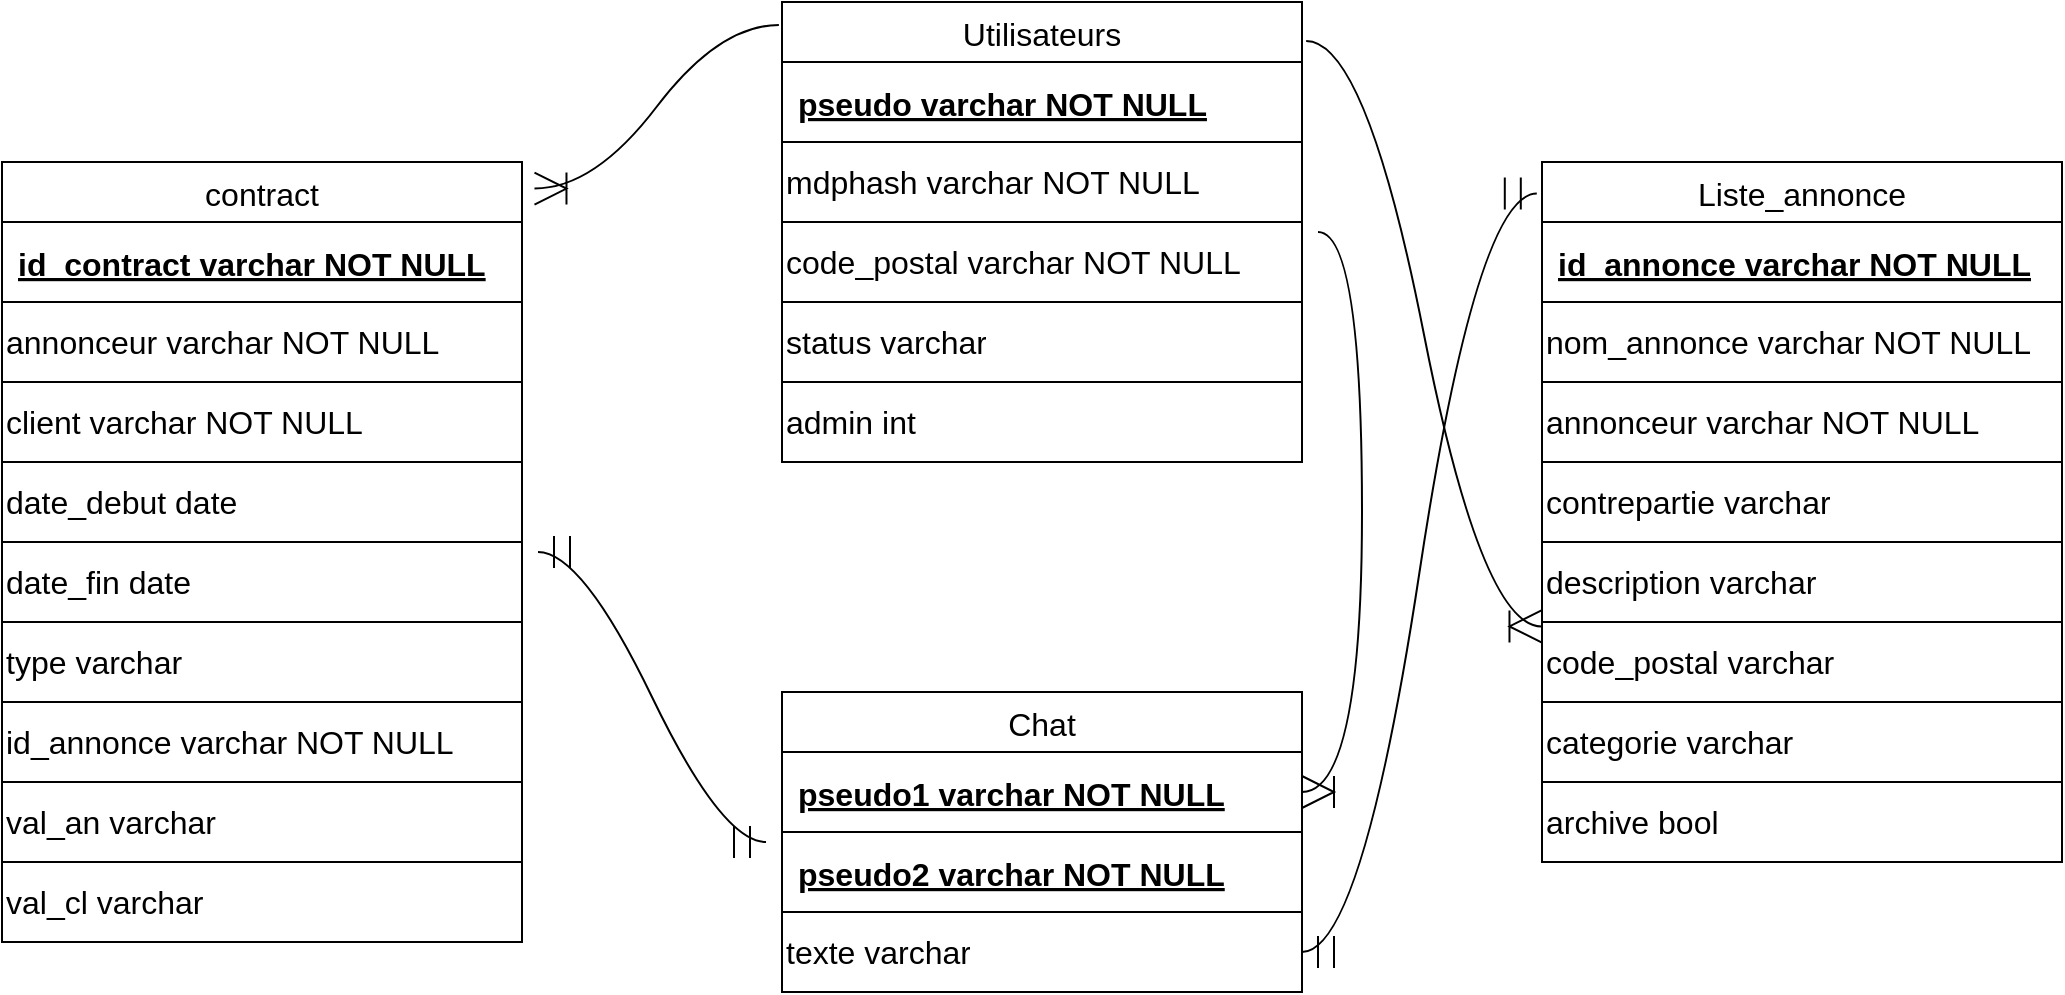 <mxfile version="20.7.4" type="device"><diagram id="R2lEEEUBdFMjLlhIrx00" name="Page-1"><mxGraphModel dx="1488" dy="725" grid="1" gridSize="10" guides="1" tooltips="1" connect="1" arrows="1" fold="1" page="1" pageScale="1" pageWidth="850" pageHeight="1100" math="0" shadow="0" extFonts="Permanent Marker^https://fonts.googleapis.com/css?family=Permanent+Marker"><root><mxCell id="0"/><mxCell id="1" parent="0"/><mxCell id="XsmOUzWwAtHdCLbkkomC-74" value="Utilisateurs" style="shape=table;startSize=30;container=1;collapsible=0;childLayout=tableLayout;fontSize=16;" parent="1" vertex="1"><mxGeometry x="190" y="130" width="260" height="230" as="geometry"/></mxCell><mxCell id="XsmOUzWwAtHdCLbkkomC-75" value="" style="shape=tableRow;horizontal=0;startSize=0;swimlaneHead=0;swimlaneBody=0;top=0;left=0;bottom=0;right=0;collapsible=0;dropTarget=0;fillColor=none;points=[[0,0.5],[1,0.5]];portConstraint=eastwest;fontSize=16;" parent="XsmOUzWwAtHdCLbkkomC-74" vertex="1"><mxGeometry y="30" width="260" height="40" as="geometry"/></mxCell><mxCell id="XsmOUzWwAtHdCLbkkomC-76" value="pseudo varchar NOT NULL " style="shape=partialRectangle;overflow=hidden;connectable=0;fillColor=none;top=0;left=0;bottom=0;right=0;align=left;spacingLeft=6;fontStyle=5;fontSize=16;" parent="XsmOUzWwAtHdCLbkkomC-75" vertex="1"><mxGeometry width="260" height="40" as="geometry"><mxRectangle width="260" height="40" as="alternateBounds"/></mxGeometry></mxCell><mxCell id="XsmOUzWwAtHdCLbkkomC-77" value="" style="shape=tableRow;horizontal=0;startSize=0;swimlaneHead=0;swimlaneBody=0;top=0;left=0;bottom=0;right=0;collapsible=0;dropTarget=0;fillColor=none;points=[[0,0.5],[1,0.5]];portConstraint=eastwest;fontSize=16;" parent="XsmOUzWwAtHdCLbkkomC-74" vertex="1"><mxGeometry y="70" width="260" height="40" as="geometry"/></mxCell><mxCell id="XsmOUzWwAtHdCLbkkomC-78" value="mdphash varchar NOT NULL" style="shape=partialRectangle;html=1;whiteSpace=wrap;connectable=0;overflow=hidden;fillColor=none;top=0;left=0;bottom=0;right=0;pointerEvents=1;fontSize=16;align=left;" parent="XsmOUzWwAtHdCLbkkomC-77" vertex="1"><mxGeometry width="260" height="40" as="geometry"><mxRectangle width="260" height="40" as="alternateBounds"/></mxGeometry></mxCell><mxCell id="XsmOUzWwAtHdCLbkkomC-81" value="" style="shape=tableRow;horizontal=0;startSize=0;swimlaneHead=0;swimlaneBody=0;top=0;left=0;bottom=0;right=0;collapsible=0;dropTarget=0;fillColor=none;points=[[0,0.5],[1,0.5]];portConstraint=eastwest;fontSize=16;" parent="XsmOUzWwAtHdCLbkkomC-74" vertex="1"><mxGeometry y="110" width="260" height="40" as="geometry"/></mxCell><mxCell id="XsmOUzWwAtHdCLbkkomC-82" value="code_postal varchar NOT NULL" style="shape=partialRectangle;html=1;whiteSpace=wrap;connectable=0;overflow=hidden;fillColor=none;top=0;left=0;bottom=0;right=0;pointerEvents=1;fontSize=16;align=left;" parent="XsmOUzWwAtHdCLbkkomC-81" vertex="1"><mxGeometry width="260" height="40" as="geometry"><mxRectangle width="260" height="40" as="alternateBounds"/></mxGeometry></mxCell><mxCell id="XsmOUzWwAtHdCLbkkomC-83" value="" style="shape=tableRow;horizontal=0;startSize=0;swimlaneHead=0;swimlaneBody=0;top=0;left=0;bottom=0;right=0;collapsible=0;dropTarget=0;fillColor=none;points=[[0,0.5],[1,0.5]];portConstraint=eastwest;fontSize=16;" parent="XsmOUzWwAtHdCLbkkomC-74" vertex="1"><mxGeometry y="150" width="260" height="40" as="geometry"/></mxCell><mxCell id="XsmOUzWwAtHdCLbkkomC-84" value="status varchar" style="shape=partialRectangle;html=1;whiteSpace=wrap;connectable=0;overflow=hidden;fillColor=none;top=0;left=0;bottom=0;right=0;pointerEvents=1;fontSize=16;align=left;" parent="XsmOUzWwAtHdCLbkkomC-83" vertex="1"><mxGeometry width="260" height="40" as="geometry"><mxRectangle width="260" height="40" as="alternateBounds"/></mxGeometry></mxCell><mxCell id="XsmOUzWwAtHdCLbkkomC-85" value="" style="shape=tableRow;horizontal=0;startSize=0;swimlaneHead=0;swimlaneBody=0;top=0;left=0;bottom=0;right=0;collapsible=0;dropTarget=0;fillColor=none;points=[[0,0.5],[1,0.5]];portConstraint=eastwest;fontSize=16;" parent="XsmOUzWwAtHdCLbkkomC-74" vertex="1"><mxGeometry y="190" width="260" height="40" as="geometry"/></mxCell><mxCell id="XsmOUzWwAtHdCLbkkomC-86" value="admin int" style="shape=partialRectangle;html=1;whiteSpace=wrap;connectable=0;overflow=hidden;fillColor=none;top=0;left=0;bottom=0;right=0;pointerEvents=1;fontSize=16;align=left;" parent="XsmOUzWwAtHdCLbkkomC-85" vertex="1"><mxGeometry width="260" height="40" as="geometry"><mxRectangle width="260" height="40" as="alternateBounds"/></mxGeometry></mxCell><mxCell id="XsmOUzWwAtHdCLbkkomC-89" value="Liste_annonce" style="shape=table;startSize=30;container=1;collapsible=0;childLayout=tableLayout;fontSize=16;" parent="1" vertex="1"><mxGeometry x="570" y="210" width="260" height="350" as="geometry"/></mxCell><mxCell id="XsmOUzWwAtHdCLbkkomC-90" value="" style="shape=tableRow;horizontal=0;startSize=0;swimlaneHead=0;swimlaneBody=0;top=0;left=0;bottom=0;right=0;collapsible=0;dropTarget=0;fillColor=none;points=[[0,0.5],[1,0.5]];portConstraint=eastwest;fontSize=16;" parent="XsmOUzWwAtHdCLbkkomC-89" vertex="1"><mxGeometry y="30" width="260" height="40" as="geometry"/></mxCell><mxCell id="XsmOUzWwAtHdCLbkkomC-91" value="id_annonce varchar NOT NULL " style="shape=partialRectangle;overflow=hidden;connectable=0;fillColor=none;top=0;left=0;bottom=0;right=0;align=left;spacingLeft=6;fontStyle=5;fontSize=16;" parent="XsmOUzWwAtHdCLbkkomC-90" vertex="1"><mxGeometry width="260" height="40" as="geometry"><mxRectangle width="260" height="40" as="alternateBounds"/></mxGeometry></mxCell><mxCell id="XsmOUzWwAtHdCLbkkomC-92" value="" style="shape=tableRow;horizontal=0;startSize=0;swimlaneHead=0;swimlaneBody=0;top=0;left=0;bottom=0;right=0;collapsible=0;dropTarget=0;fillColor=none;points=[[0,0.5],[1,0.5]];portConstraint=eastwest;fontSize=16;" parent="XsmOUzWwAtHdCLbkkomC-89" vertex="1"><mxGeometry y="70" width="260" height="40" as="geometry"/></mxCell><mxCell id="XsmOUzWwAtHdCLbkkomC-93" value="nom_annonce varchar NOT NULL" style="shape=partialRectangle;html=1;whiteSpace=wrap;connectable=0;overflow=hidden;fillColor=none;top=0;left=0;bottom=0;right=0;pointerEvents=1;fontSize=16;align=left;" parent="XsmOUzWwAtHdCLbkkomC-92" vertex="1"><mxGeometry width="260" height="40" as="geometry"><mxRectangle width="260" height="40" as="alternateBounds"/></mxGeometry></mxCell><mxCell id="XsmOUzWwAtHdCLbkkomC-94" value="" style="shape=tableRow;horizontal=0;startSize=0;swimlaneHead=0;swimlaneBody=0;top=0;left=0;bottom=0;right=0;collapsible=0;dropTarget=0;fillColor=none;points=[[0,0.5],[1,0.5]];portConstraint=eastwest;fontSize=16;" parent="XsmOUzWwAtHdCLbkkomC-89" vertex="1"><mxGeometry y="110" width="260" height="40" as="geometry"/></mxCell><mxCell id="XsmOUzWwAtHdCLbkkomC-95" value="annonceur varchar NOT NULL" style="shape=partialRectangle;html=1;whiteSpace=wrap;connectable=0;overflow=hidden;fillColor=none;top=0;left=0;bottom=0;right=0;pointerEvents=1;fontSize=16;portConstraint=eastwest;align=left;" parent="XsmOUzWwAtHdCLbkkomC-94" vertex="1"><mxGeometry width="260" height="40" as="geometry"><mxRectangle width="260" height="40" as="alternateBounds"/></mxGeometry></mxCell><mxCell id="XsmOUzWwAtHdCLbkkomC-96" value="" style="shape=tableRow;horizontal=0;startSize=0;swimlaneHead=0;swimlaneBody=0;top=0;left=0;bottom=0;right=0;collapsible=0;dropTarget=0;fillColor=none;points=[[0,0.5],[1,0.5]];portConstraint=eastwest;fontSize=16;" parent="XsmOUzWwAtHdCLbkkomC-89" vertex="1"><mxGeometry y="150" width="260" height="40" as="geometry"/></mxCell><mxCell id="XsmOUzWwAtHdCLbkkomC-97" value="contrepartie varchar " style="shape=partialRectangle;html=1;whiteSpace=wrap;connectable=0;overflow=hidden;fillColor=none;top=0;left=0;bottom=0;right=0;pointerEvents=1;fontSize=16;align=left;" parent="XsmOUzWwAtHdCLbkkomC-96" vertex="1"><mxGeometry width="260" height="40" as="geometry"><mxRectangle width="260" height="40" as="alternateBounds"/></mxGeometry></mxCell><mxCell id="XsmOUzWwAtHdCLbkkomC-98" value="" style="shape=tableRow;horizontal=0;startSize=0;swimlaneHead=0;swimlaneBody=0;top=0;left=0;bottom=0;right=0;collapsible=0;dropTarget=0;fillColor=none;points=[[0,0.5],[1,0.5]];portConstraint=eastwest;fontSize=16;" parent="XsmOUzWwAtHdCLbkkomC-89" vertex="1"><mxGeometry y="190" width="260" height="40" as="geometry"/></mxCell><mxCell id="XsmOUzWwAtHdCLbkkomC-99" value="description varchar" style="shape=partialRectangle;html=1;whiteSpace=wrap;connectable=0;overflow=hidden;fillColor=none;top=0;left=0;bottom=0;right=0;pointerEvents=1;fontSize=16;align=left;" parent="XsmOUzWwAtHdCLbkkomC-98" vertex="1"><mxGeometry width="260" height="40" as="geometry"><mxRectangle width="260" height="40" as="alternateBounds"/></mxGeometry></mxCell><mxCell id="XsmOUzWwAtHdCLbkkomC-100" value="" style="shape=tableRow;horizontal=0;startSize=0;swimlaneHead=0;swimlaneBody=0;top=0;left=0;bottom=0;right=0;collapsible=0;dropTarget=0;fillColor=none;points=[[0,0.5],[1,0.5]];portConstraint=eastwest;fontSize=16;" parent="XsmOUzWwAtHdCLbkkomC-89" vertex="1"><mxGeometry y="230" width="260" height="40" as="geometry"/></mxCell><mxCell id="XsmOUzWwAtHdCLbkkomC-101" value="code_postal varchar" style="shape=partialRectangle;html=1;whiteSpace=wrap;connectable=0;overflow=hidden;fillColor=none;top=0;left=0;bottom=0;right=0;pointerEvents=1;fontSize=16;align=left;" parent="XsmOUzWwAtHdCLbkkomC-100" vertex="1"><mxGeometry width="260" height="40" as="geometry"><mxRectangle width="260" height="40" as="alternateBounds"/></mxGeometry></mxCell><mxCell id="XsmOUzWwAtHdCLbkkomC-102" style="shape=tableRow;horizontal=0;startSize=0;swimlaneHead=0;swimlaneBody=0;top=0;left=0;bottom=0;right=0;collapsible=0;dropTarget=0;fillColor=none;points=[[0,0.5],[1,0.5]];portConstraint=eastwest;fontSize=16;" parent="XsmOUzWwAtHdCLbkkomC-89" vertex="1"><mxGeometry y="270" width="260" height="40" as="geometry"/></mxCell><mxCell id="XsmOUzWwAtHdCLbkkomC-103" value="categorie varchar" style="shape=partialRectangle;html=1;whiteSpace=wrap;connectable=0;overflow=hidden;fillColor=none;top=0;left=0;bottom=0;right=0;pointerEvents=1;fontSize=16;align=left;" parent="XsmOUzWwAtHdCLbkkomC-102" vertex="1"><mxGeometry width="260" height="40" as="geometry"><mxRectangle width="260" height="40" as="alternateBounds"/></mxGeometry></mxCell><mxCell id="XsmOUzWwAtHdCLbkkomC-104" style="shape=tableRow;horizontal=0;startSize=0;swimlaneHead=0;swimlaneBody=0;top=0;left=0;bottom=0;right=0;collapsible=0;dropTarget=0;fillColor=none;points=[[0,0.5],[1,0.5]];portConstraint=eastwest;fontSize=16;" parent="XsmOUzWwAtHdCLbkkomC-89" vertex="1"><mxGeometry y="310" width="260" height="40" as="geometry"/></mxCell><mxCell id="XsmOUzWwAtHdCLbkkomC-105" value="archive bool" style="shape=partialRectangle;html=1;whiteSpace=wrap;connectable=0;overflow=hidden;fillColor=none;top=0;left=0;bottom=0;right=0;pointerEvents=1;fontSize=16;align=left;" parent="XsmOUzWwAtHdCLbkkomC-104" vertex="1"><mxGeometry width="260" height="40" as="geometry"><mxRectangle width="260" height="40" as="alternateBounds"/></mxGeometry></mxCell><mxCell id="XsmOUzWwAtHdCLbkkomC-106" value="Chat" style="shape=table;startSize=30;container=1;collapsible=0;childLayout=tableLayout;fontSize=16;" parent="1" vertex="1"><mxGeometry x="190" y="475" width="260" height="150" as="geometry"/></mxCell><mxCell id="XsmOUzWwAtHdCLbkkomC-107" value="" style="shape=tableRow;horizontal=0;startSize=0;swimlaneHead=0;swimlaneBody=0;top=0;left=0;bottom=0;right=0;collapsible=0;dropTarget=0;fillColor=none;points=[[0,0.5],[1,0.5]];portConstraint=eastwest;fontSize=16;" parent="XsmOUzWwAtHdCLbkkomC-106" vertex="1"><mxGeometry y="30" width="260" height="40" as="geometry"/></mxCell><mxCell id="XsmOUzWwAtHdCLbkkomC-108" value="pseudo1 varchar NOT NULL " style="shape=partialRectangle;overflow=hidden;connectable=0;fillColor=none;top=0;left=0;bottom=0;right=0;align=left;spacingLeft=6;fontStyle=5;fontSize=16;" parent="XsmOUzWwAtHdCLbkkomC-107" vertex="1"><mxGeometry width="260" height="40" as="geometry"><mxRectangle width="260" height="40" as="alternateBounds"/></mxGeometry></mxCell><mxCell id="XsmOUzWwAtHdCLbkkomC-119" style="shape=tableRow;horizontal=0;startSize=0;swimlaneHead=0;swimlaneBody=0;top=0;left=0;bottom=0;right=0;collapsible=0;dropTarget=0;fillColor=none;points=[[0,0.5],[1,0.5]];portConstraint=eastwest;fontSize=16;" parent="XsmOUzWwAtHdCLbkkomC-106" vertex="1"><mxGeometry y="70" width="260" height="40" as="geometry"/></mxCell><mxCell id="XsmOUzWwAtHdCLbkkomC-120" value="pseudo2 varchar NOT NULL" style="shape=partialRectangle;overflow=hidden;connectable=0;fillColor=none;top=0;left=0;bottom=0;right=0;align=left;spacingLeft=6;fontStyle=5;fontSize=16;" parent="XsmOUzWwAtHdCLbkkomC-119" vertex="1"><mxGeometry width="260" height="40" as="geometry"><mxRectangle width="260" height="40" as="alternateBounds"/></mxGeometry></mxCell><mxCell id="XsmOUzWwAtHdCLbkkomC-109" value="" style="shape=tableRow;horizontal=0;startSize=0;swimlaneHead=0;swimlaneBody=0;top=0;left=0;bottom=0;right=0;collapsible=0;dropTarget=0;fillColor=none;points=[[0,0.5],[1,0.5]];portConstraint=eastwest;fontSize=16;" parent="XsmOUzWwAtHdCLbkkomC-106" vertex="1"><mxGeometry y="110" width="260" height="40" as="geometry"/></mxCell><mxCell id="XsmOUzWwAtHdCLbkkomC-110" value="texte varchar" style="shape=partialRectangle;html=1;whiteSpace=wrap;connectable=0;overflow=hidden;fillColor=none;top=0;left=0;bottom=0;right=0;pointerEvents=1;fontSize=16;align=left;" parent="XsmOUzWwAtHdCLbkkomC-109" vertex="1"><mxGeometry width="260" height="40" as="geometry"><mxRectangle width="260" height="40" as="alternateBounds"/></mxGeometry></mxCell><mxCell id="XsmOUzWwAtHdCLbkkomC-122" value="contract" style="shape=table;startSize=30;container=1;collapsible=0;childLayout=tableLayout;fontSize=16;" parent="1" vertex="1"><mxGeometry x="-200" y="210" width="260" height="390" as="geometry"/></mxCell><mxCell id="XsmOUzWwAtHdCLbkkomC-123" value="" style="shape=tableRow;horizontal=0;startSize=0;swimlaneHead=0;swimlaneBody=0;top=0;left=0;bottom=0;right=0;collapsible=0;dropTarget=0;fillColor=none;points=[[0,0.5],[1,0.5]];portConstraint=eastwest;fontSize=16;" parent="XsmOUzWwAtHdCLbkkomC-122" vertex="1"><mxGeometry y="30" width="260" height="40" as="geometry"/></mxCell><mxCell id="XsmOUzWwAtHdCLbkkomC-124" value="id_contract varchar NOT NULL " style="shape=partialRectangle;overflow=hidden;connectable=0;fillColor=none;top=0;left=0;bottom=0;right=0;align=left;spacingLeft=6;fontStyle=5;fontSize=16;" parent="XsmOUzWwAtHdCLbkkomC-123" vertex="1"><mxGeometry width="260" height="40" as="geometry"><mxRectangle width="260" height="40" as="alternateBounds"/></mxGeometry></mxCell><mxCell id="XsmOUzWwAtHdCLbkkomC-125" value="" style="shape=tableRow;horizontal=0;startSize=0;swimlaneHead=0;swimlaneBody=0;top=0;left=0;bottom=0;right=0;collapsible=0;dropTarget=0;fillColor=none;points=[[0,0.5],[1,0.5]];portConstraint=eastwest;fontSize=16;" parent="XsmOUzWwAtHdCLbkkomC-122" vertex="1"><mxGeometry y="70" width="260" height="40" as="geometry"/></mxCell><mxCell id="XsmOUzWwAtHdCLbkkomC-126" value="annonceur varchar NOT NULL" style="shape=partialRectangle;html=1;whiteSpace=wrap;connectable=0;overflow=hidden;fillColor=none;top=0;left=0;bottom=0;right=0;pointerEvents=1;fontSize=16;align=left;" parent="XsmOUzWwAtHdCLbkkomC-125" vertex="1"><mxGeometry width="260" height="40" as="geometry"><mxRectangle width="260" height="40" as="alternateBounds"/></mxGeometry></mxCell><mxCell id="XsmOUzWwAtHdCLbkkomC-127" value="" style="shape=tableRow;horizontal=0;startSize=0;swimlaneHead=0;swimlaneBody=0;top=0;left=0;bottom=0;right=0;collapsible=0;dropTarget=0;fillColor=none;points=[[0,0.5],[1,0.5]];portConstraint=eastwest;fontSize=16;" parent="XsmOUzWwAtHdCLbkkomC-122" vertex="1"><mxGeometry y="110" width="260" height="40" as="geometry"/></mxCell><mxCell id="XsmOUzWwAtHdCLbkkomC-128" value="client varchar NOT NULL" style="shape=partialRectangle;html=1;whiteSpace=wrap;connectable=0;overflow=hidden;fillColor=none;top=0;left=0;bottom=0;right=0;pointerEvents=1;fontSize=16;portConstraint=eastwest;align=left;" parent="XsmOUzWwAtHdCLbkkomC-127" vertex="1"><mxGeometry width="260" height="40" as="geometry"><mxRectangle width="260" height="40" as="alternateBounds"/></mxGeometry></mxCell><mxCell id="XsmOUzWwAtHdCLbkkomC-129" value="" style="shape=tableRow;horizontal=0;startSize=0;swimlaneHead=0;swimlaneBody=0;top=0;left=0;bottom=0;right=0;collapsible=0;dropTarget=0;fillColor=none;points=[[0,0.5],[1,0.5]];portConstraint=eastwest;fontSize=16;" parent="XsmOUzWwAtHdCLbkkomC-122" vertex="1"><mxGeometry y="150" width="260" height="40" as="geometry"/></mxCell><mxCell id="XsmOUzWwAtHdCLbkkomC-130" value="date_debut date" style="shape=partialRectangle;html=1;whiteSpace=wrap;connectable=0;overflow=hidden;fillColor=none;top=0;left=0;bottom=0;right=0;pointerEvents=1;fontSize=16;align=left;" parent="XsmOUzWwAtHdCLbkkomC-129" vertex="1"><mxGeometry width="260" height="40" as="geometry"><mxRectangle width="260" height="40" as="alternateBounds"/></mxGeometry></mxCell><mxCell id="XsmOUzWwAtHdCLbkkomC-131" value="" style="shape=tableRow;horizontal=0;startSize=0;swimlaneHead=0;swimlaneBody=0;top=0;left=0;bottom=0;right=0;collapsible=0;dropTarget=0;fillColor=none;points=[[0,0.5],[1,0.5]];portConstraint=eastwest;fontSize=16;" parent="XsmOUzWwAtHdCLbkkomC-122" vertex="1"><mxGeometry y="190" width="260" height="40" as="geometry"/></mxCell><mxCell id="XsmOUzWwAtHdCLbkkomC-132" value="date_fin date" style="shape=partialRectangle;html=1;whiteSpace=wrap;connectable=0;overflow=hidden;fillColor=none;top=0;left=0;bottom=0;right=0;pointerEvents=1;fontSize=16;align=left;" parent="XsmOUzWwAtHdCLbkkomC-131" vertex="1"><mxGeometry width="260" height="40" as="geometry"><mxRectangle width="260" height="40" as="alternateBounds"/></mxGeometry></mxCell><mxCell id="XsmOUzWwAtHdCLbkkomC-133" value="" style="shape=tableRow;horizontal=0;startSize=0;swimlaneHead=0;swimlaneBody=0;top=0;left=0;bottom=0;right=0;collapsible=0;dropTarget=0;fillColor=none;points=[[0,0.5],[1,0.5]];portConstraint=eastwest;fontSize=16;" parent="XsmOUzWwAtHdCLbkkomC-122" vertex="1"><mxGeometry y="230" width="260" height="40" as="geometry"/></mxCell><mxCell id="XsmOUzWwAtHdCLbkkomC-134" value="type varchar" style="shape=partialRectangle;html=1;whiteSpace=wrap;connectable=0;overflow=hidden;fillColor=none;top=0;left=0;bottom=0;right=0;pointerEvents=1;fontSize=16;align=left;" parent="XsmOUzWwAtHdCLbkkomC-133" vertex="1"><mxGeometry width="260" height="40" as="geometry"><mxRectangle width="260" height="40" as="alternateBounds"/></mxGeometry></mxCell><mxCell id="XsmOUzWwAtHdCLbkkomC-135" style="shape=tableRow;horizontal=0;startSize=0;swimlaneHead=0;swimlaneBody=0;top=0;left=0;bottom=0;right=0;collapsible=0;dropTarget=0;fillColor=none;points=[[0,0.5],[1,0.5]];portConstraint=eastwest;fontSize=16;" parent="XsmOUzWwAtHdCLbkkomC-122" vertex="1"><mxGeometry y="270" width="260" height="40" as="geometry"/></mxCell><mxCell id="XsmOUzWwAtHdCLbkkomC-136" value="id_annonce varchar NOT NULL" style="shape=partialRectangle;html=1;whiteSpace=wrap;connectable=0;overflow=hidden;fillColor=none;top=0;left=0;bottom=0;right=0;pointerEvents=1;fontSize=16;align=left;" parent="XsmOUzWwAtHdCLbkkomC-135" vertex="1"><mxGeometry width="260" height="40" as="geometry"><mxRectangle width="260" height="40" as="alternateBounds"/></mxGeometry></mxCell><mxCell id="XsmOUzWwAtHdCLbkkomC-137" style="shape=tableRow;horizontal=0;startSize=0;swimlaneHead=0;swimlaneBody=0;top=0;left=0;bottom=0;right=0;collapsible=0;dropTarget=0;fillColor=none;points=[[0,0.5],[1,0.5]];portConstraint=eastwest;fontSize=16;" parent="XsmOUzWwAtHdCLbkkomC-122" vertex="1"><mxGeometry y="310" width="260" height="40" as="geometry"/></mxCell><mxCell id="XsmOUzWwAtHdCLbkkomC-138" value="val_an varchar" style="shape=partialRectangle;html=1;whiteSpace=wrap;connectable=0;overflow=hidden;fillColor=none;top=0;left=0;bottom=0;right=0;pointerEvents=1;fontSize=16;align=left;" parent="XsmOUzWwAtHdCLbkkomC-137" vertex="1"><mxGeometry width="260" height="40" as="geometry"><mxRectangle width="260" height="40" as="alternateBounds"/></mxGeometry></mxCell><mxCell id="XsmOUzWwAtHdCLbkkomC-139" style="shape=tableRow;horizontal=0;startSize=0;swimlaneHead=0;swimlaneBody=0;top=0;left=0;bottom=0;right=0;collapsible=0;dropTarget=0;fillColor=none;points=[[0,0.5],[1,0.5]];portConstraint=eastwest;fontSize=16;" parent="XsmOUzWwAtHdCLbkkomC-122" vertex="1"><mxGeometry y="350" width="260" height="40" as="geometry"/></mxCell><mxCell id="XsmOUzWwAtHdCLbkkomC-140" value="val_cl varchar" style="shape=partialRectangle;html=1;whiteSpace=wrap;connectable=0;overflow=hidden;fillColor=none;top=0;left=0;bottom=0;right=0;pointerEvents=1;fontSize=16;align=left;" parent="XsmOUzWwAtHdCLbkkomC-139" vertex="1"><mxGeometry width="260" height="40" as="geometry"><mxRectangle width="260" height="40" as="alternateBounds"/></mxGeometry></mxCell><mxCell id="XsmOUzWwAtHdCLbkkomC-145" value="" style="edgeStyle=entityRelationEdgeStyle;fontSize=12;html=1;endArrow=ERmandOne;startArrow=ERmandOne;rounded=0;startSize=14;endSize=14;sourcePerimeterSpacing=8;targetPerimeterSpacing=8;curved=1;" parent="1" source="XsmOUzWwAtHdCLbkkomC-122" target="XsmOUzWwAtHdCLbkkomC-106" edge="1"><mxGeometry width="100" height="100" relative="1" as="geometry"><mxPoint x="530" y="550" as="sourcePoint"/><mxPoint x="630" y="450" as="targetPoint"/></mxGeometry></mxCell><mxCell id="XsmOUzWwAtHdCLbkkomC-146" value="" style="edgeStyle=entityRelationEdgeStyle;fontSize=12;html=1;endArrow=ERoneToMany;rounded=0;startSize=14;endSize=14;sourcePerimeterSpacing=8;targetPerimeterSpacing=8;curved=1;exitX=-0.006;exitY=0.05;exitDx=0;exitDy=0;exitPerimeter=0;entryX=1.024;entryY=0.034;entryDx=0;entryDy=0;entryPerimeter=0;" parent="1" source="XsmOUzWwAtHdCLbkkomC-74" target="XsmOUzWwAtHdCLbkkomC-122" edge="1"><mxGeometry width="100" height="100" relative="1" as="geometry"><mxPoint x="530" y="550" as="sourcePoint"/><mxPoint x="110" y="340" as="targetPoint"/></mxGeometry></mxCell><mxCell id="XsmOUzWwAtHdCLbkkomC-147" value="" style="edgeStyle=entityRelationEdgeStyle;fontSize=12;html=1;endArrow=ERoneToMany;rounded=0;startSize=14;endSize=14;sourcePerimeterSpacing=8;targetPerimeterSpacing=8;curved=1;entryX=1;entryY=0.5;entryDx=0;entryDy=0;" parent="1" source="XsmOUzWwAtHdCLbkkomC-74" target="XsmOUzWwAtHdCLbkkomC-107" edge="1"><mxGeometry width="100" height="100" relative="1" as="geometry"><mxPoint x="530" y="550" as="sourcePoint"/><mxPoint x="460" y="490" as="targetPoint"/></mxGeometry></mxCell><mxCell id="XsmOUzWwAtHdCLbkkomC-148" value="" style="edgeStyle=entityRelationEdgeStyle;fontSize=12;html=1;endArrow=ERmandOne;startArrow=ERmandOne;rounded=0;startSize=14;endSize=14;sourcePerimeterSpacing=8;targetPerimeterSpacing=8;curved=1;entryX=-0.01;entryY=0.045;entryDx=0;entryDy=0;entryPerimeter=0;exitX=1;exitY=0.5;exitDx=0;exitDy=0;" parent="1" source="XsmOUzWwAtHdCLbkkomC-109" target="XsmOUzWwAtHdCLbkkomC-89" edge="1"><mxGeometry width="100" height="100" relative="1" as="geometry"><mxPoint x="530" y="550" as="sourcePoint"/><mxPoint x="630" y="450" as="targetPoint"/></mxGeometry></mxCell><mxCell id="XsmOUzWwAtHdCLbkkomC-149" value="" style="edgeStyle=entityRelationEdgeStyle;fontSize=12;html=1;endArrow=ERoneToMany;rounded=0;startSize=14;endSize=14;sourcePerimeterSpacing=8;targetPerimeterSpacing=8;curved=1;exitX=1.008;exitY=0.085;exitDx=0;exitDy=0;exitPerimeter=0;entryX=-0.001;entryY=0.056;entryDx=0;entryDy=0;entryPerimeter=0;" parent="1" source="XsmOUzWwAtHdCLbkkomC-74" target="XsmOUzWwAtHdCLbkkomC-100" edge="1"><mxGeometry width="100" height="100" relative="1" as="geometry"><mxPoint x="530" y="550" as="sourcePoint"/><mxPoint x="630" y="450" as="targetPoint"/></mxGeometry></mxCell></root></mxGraphModel></diagram></mxfile>